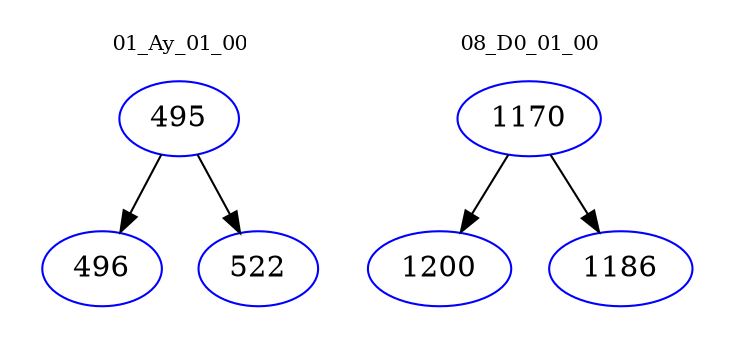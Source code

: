 digraph{
subgraph cluster_0 {
color = white
label = "01_Ay_01_00";
fontsize=10;
T0_495 [label="495", color="blue"]
T0_495 -> T0_496 [color="black"]
T0_496 [label="496", color="blue"]
T0_495 -> T0_522 [color="black"]
T0_522 [label="522", color="blue"]
}
subgraph cluster_1 {
color = white
label = "08_D0_01_00";
fontsize=10;
T1_1170 [label="1170", color="blue"]
T1_1170 -> T1_1200 [color="black"]
T1_1200 [label="1200", color="blue"]
T1_1170 -> T1_1186 [color="black"]
T1_1186 [label="1186", color="blue"]
}
}
